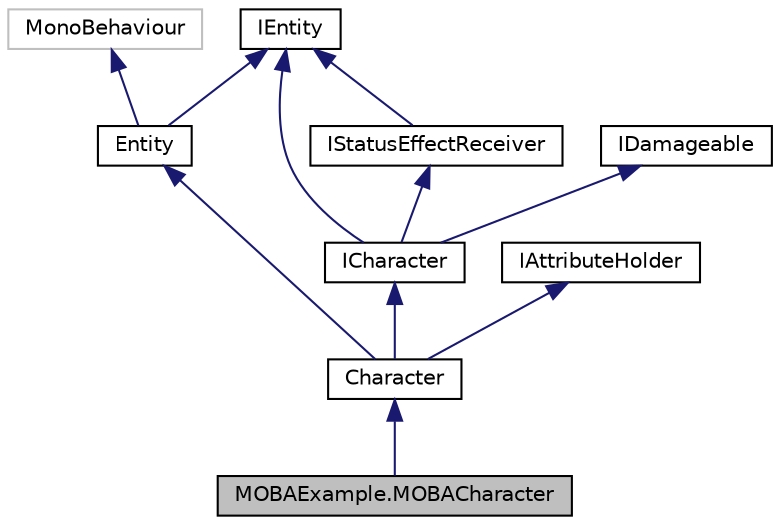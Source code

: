 digraph "MOBAExample.MOBACharacter"
{
 // LATEX_PDF_SIZE
  edge [fontname="Helvetica",fontsize="10",labelfontname="Helvetica",labelfontsize="10"];
  node [fontname="Helvetica",fontsize="10",shape=record];
  Node1 [label="MOBAExample.MOBACharacter",height=0.2,width=0.4,color="black", fillcolor="grey75", style="filled", fontcolor="black",tooltip=" "];
  Node2 -> Node1 [dir="back",color="midnightblue",fontsize="10",style="solid",fontname="Helvetica"];
  Node2 [label="Character",height=0.2,width=0.4,color="black", fillcolor="white", style="filled",URL="$classLEGS_1_1Characters_1_1Character.html",tooltip="Simple class for an ICharacter & IAttributeHolder implementation."];
  Node3 -> Node2 [dir="back",color="midnightblue",fontsize="10",style="solid",fontname="Helvetica"];
  Node3 [label="Entity",height=0.2,width=0.4,color="black", fillcolor="white", style="filled",URL="$classLEGS_1_1Entity.html",tooltip="MonoBehaviour base implementation of an IEntity"];
  Node4 -> Node3 [dir="back",color="midnightblue",fontsize="10",style="solid",fontname="Helvetica"];
  Node4 [label="MonoBehaviour",height=0.2,width=0.4,color="grey75", fillcolor="white", style="filled",tooltip=" "];
  Node5 -> Node3 [dir="back",color="midnightblue",fontsize="10",style="solid",fontname="Helvetica"];
  Node5 [label="IEntity",height=0.2,width=0.4,color="black", fillcolor="white", style="filled",URL="$interfaceLEGS_1_1IEntity.html",tooltip="Represents a LeGS object. This is the base type for most LeGS types."];
  Node6 -> Node2 [dir="back",color="midnightblue",fontsize="10",style="solid",fontname="Helvetica"];
  Node6 [label="ICharacter",height=0.2,width=0.4,color="black", fillcolor="white", style="filled",URL="$interfaceLEGS_1_1Characters_1_1ICharacter.html",tooltip="For characters that can receive damage & status effects."];
  Node5 -> Node6 [dir="back",color="midnightblue",fontsize="10",style="solid",fontname="Helvetica"];
  Node7 -> Node6 [dir="back",color="midnightblue",fontsize="10",style="solid",fontname="Helvetica"];
  Node7 [label="IDamageable",height=0.2,width=0.4,color="black", fillcolor="white", style="filled",URL="$interfaceLEGS_1_1IDamageable.html",tooltip="Represents an object that has health and can receive damage"];
  Node8 -> Node6 [dir="back",color="midnightblue",fontsize="10",style="solid",fontname="Helvetica"];
  Node8 [label="IStatusEffectReceiver",height=0.2,width=0.4,color="black", fillcolor="white", style="filled",URL="$interfaceLEGS_1_1IStatusEffectReceiver.html",tooltip="An IEntity that can have IStatusEffects added and removed"];
  Node5 -> Node8 [dir="back",color="midnightblue",fontsize="10",style="solid",fontname="Helvetica"];
  Node9 -> Node2 [dir="back",color="midnightblue",fontsize="10",style="solid",fontname="Helvetica"];
  Node9 [label="IAttributeHolder",height=0.2,width=0.4,color="black", fillcolor="white", style="filled",URL="$interfaceLEGS_1_1Characters_1_1IAttributeHolder.html",tooltip="Object that can have Attributes added & removed"];
}
